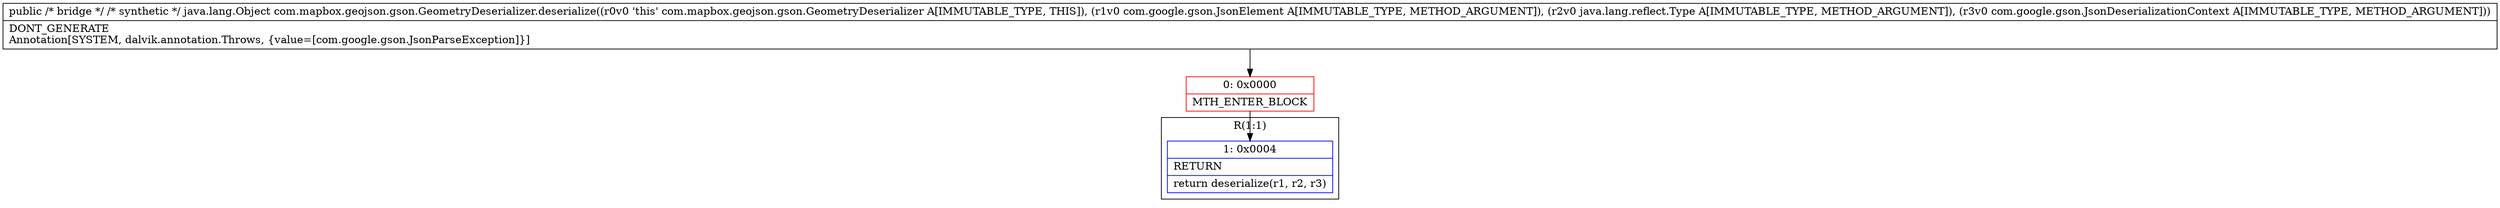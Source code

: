 digraph "CFG forcom.mapbox.geojson.gson.GeometryDeserializer.deserialize(Lcom\/google\/gson\/JsonElement;Ljava\/lang\/reflect\/Type;Lcom\/google\/gson\/JsonDeserializationContext;)Ljava\/lang\/Object;" {
subgraph cluster_Region_1475852553 {
label = "R(1:1)";
node [shape=record,color=blue];
Node_1 [shape=record,label="{1\:\ 0x0004|RETURN\l|return deserialize(r1, r2, r3)\l}"];
}
Node_0 [shape=record,color=red,label="{0\:\ 0x0000|MTH_ENTER_BLOCK\l}"];
MethodNode[shape=record,label="{public \/* bridge *\/ \/* synthetic *\/ java.lang.Object com.mapbox.geojson.gson.GeometryDeserializer.deserialize((r0v0 'this' com.mapbox.geojson.gson.GeometryDeserializer A[IMMUTABLE_TYPE, THIS]), (r1v0 com.google.gson.JsonElement A[IMMUTABLE_TYPE, METHOD_ARGUMENT]), (r2v0 java.lang.reflect.Type A[IMMUTABLE_TYPE, METHOD_ARGUMENT]), (r3v0 com.google.gson.JsonDeserializationContext A[IMMUTABLE_TYPE, METHOD_ARGUMENT]))  | DONT_GENERATE\lAnnotation[SYSTEM, dalvik.annotation.Throws, \{value=[com.google.gson.JsonParseException]\}]\l}"];
MethodNode -> Node_0;
Node_0 -> Node_1;
}

